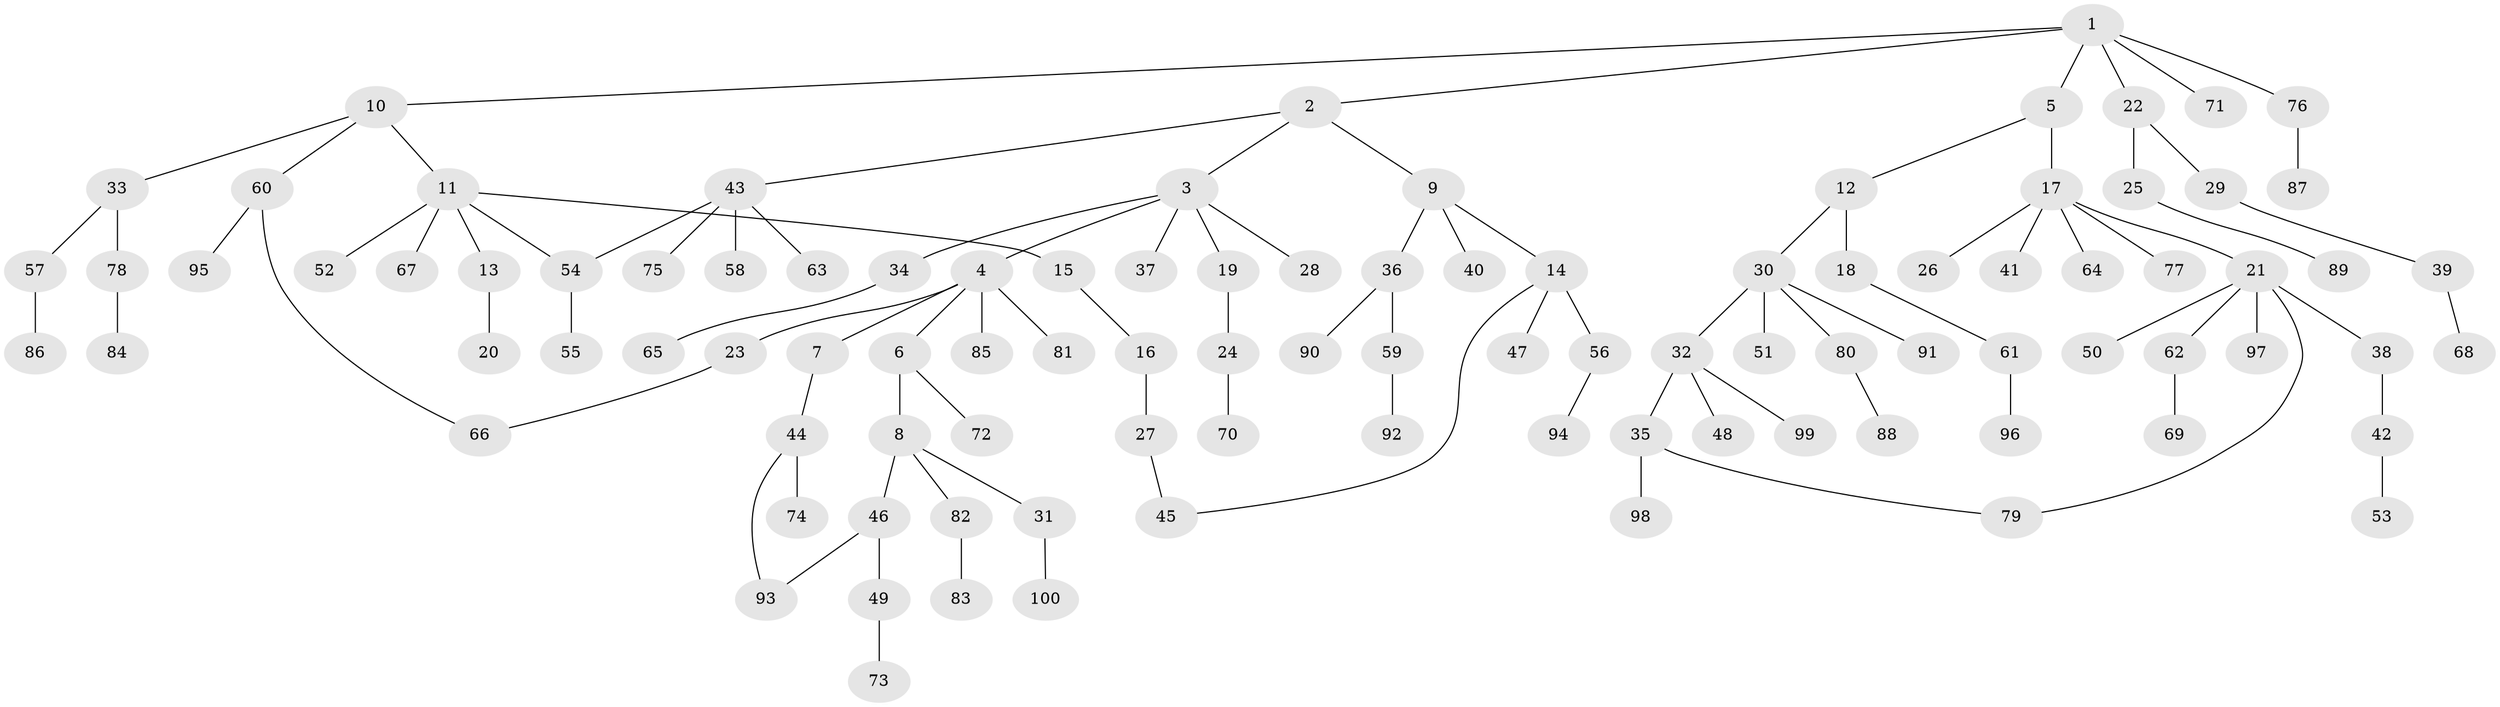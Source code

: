 // coarse degree distribution, {4: 0.014285714285714285, 2: 0.2857142857142857, 1: 0.5714285714285714, 5: 0.05714285714285714, 10: 0.014285714285714285, 6: 0.014285714285714285, 3: 0.014285714285714285, 16: 0.014285714285714285, 7: 0.014285714285714285}
// Generated by graph-tools (version 1.1) at 2025/45/03/04/25 21:45:52]
// undirected, 100 vertices, 104 edges
graph export_dot {
graph [start="1"]
  node [color=gray90,style=filled];
  1;
  2;
  3;
  4;
  5;
  6;
  7;
  8;
  9;
  10;
  11;
  12;
  13;
  14;
  15;
  16;
  17;
  18;
  19;
  20;
  21;
  22;
  23;
  24;
  25;
  26;
  27;
  28;
  29;
  30;
  31;
  32;
  33;
  34;
  35;
  36;
  37;
  38;
  39;
  40;
  41;
  42;
  43;
  44;
  45;
  46;
  47;
  48;
  49;
  50;
  51;
  52;
  53;
  54;
  55;
  56;
  57;
  58;
  59;
  60;
  61;
  62;
  63;
  64;
  65;
  66;
  67;
  68;
  69;
  70;
  71;
  72;
  73;
  74;
  75;
  76;
  77;
  78;
  79;
  80;
  81;
  82;
  83;
  84;
  85;
  86;
  87;
  88;
  89;
  90;
  91;
  92;
  93;
  94;
  95;
  96;
  97;
  98;
  99;
  100;
  1 -- 2;
  1 -- 5;
  1 -- 10;
  1 -- 22;
  1 -- 71;
  1 -- 76;
  2 -- 3;
  2 -- 9;
  2 -- 43;
  3 -- 4;
  3 -- 19;
  3 -- 28;
  3 -- 34;
  3 -- 37;
  4 -- 6;
  4 -- 7;
  4 -- 23;
  4 -- 81;
  4 -- 85;
  5 -- 12;
  5 -- 17;
  6 -- 8;
  6 -- 72;
  7 -- 44;
  8 -- 31;
  8 -- 46;
  8 -- 82;
  9 -- 14;
  9 -- 36;
  9 -- 40;
  10 -- 11;
  10 -- 33;
  10 -- 60;
  11 -- 13;
  11 -- 15;
  11 -- 52;
  11 -- 54;
  11 -- 67;
  12 -- 18;
  12 -- 30;
  13 -- 20;
  14 -- 45;
  14 -- 47;
  14 -- 56;
  15 -- 16;
  16 -- 27;
  17 -- 21;
  17 -- 26;
  17 -- 41;
  17 -- 64;
  17 -- 77;
  18 -- 61;
  19 -- 24;
  21 -- 38;
  21 -- 50;
  21 -- 62;
  21 -- 97;
  21 -- 79;
  22 -- 25;
  22 -- 29;
  23 -- 66;
  24 -- 70;
  25 -- 89;
  27 -- 45;
  29 -- 39;
  30 -- 32;
  30 -- 51;
  30 -- 80;
  30 -- 91;
  31 -- 100;
  32 -- 35;
  32 -- 48;
  32 -- 99;
  33 -- 57;
  33 -- 78;
  34 -- 65;
  35 -- 79;
  35 -- 98;
  36 -- 59;
  36 -- 90;
  38 -- 42;
  39 -- 68;
  42 -- 53;
  43 -- 58;
  43 -- 63;
  43 -- 75;
  43 -- 54;
  44 -- 74;
  44 -- 93;
  46 -- 49;
  46 -- 93;
  49 -- 73;
  54 -- 55;
  56 -- 94;
  57 -- 86;
  59 -- 92;
  60 -- 95;
  60 -- 66;
  61 -- 96;
  62 -- 69;
  76 -- 87;
  78 -- 84;
  80 -- 88;
  82 -- 83;
}
